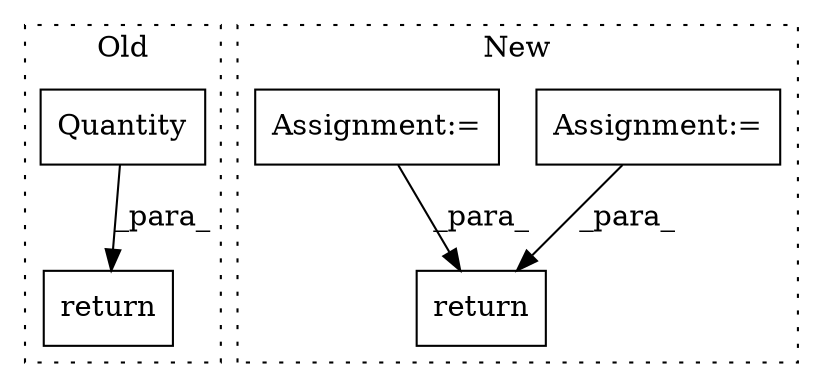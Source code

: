 digraph G {
subgraph cluster0 {
1 [label="Quantity" a="32" s="27207,27251" l="9,1" shape="box"];
3 [label="return" a="41" s="27200" l="7" shape="box"];
label = "Old";
style="dotted";
}
subgraph cluster1 {
2 [label="return" a="41" s="31210" l="7" shape="box"];
4 [label="Assignment:=" a="7" s="31037" l="1" shape="box"];
5 [label="Assignment:=" a="7" s="31182" l="1" shape="box"];
label = "New";
style="dotted";
}
1 -> 3 [label="_para_"];
4 -> 2 [label="_para_"];
5 -> 2 [label="_para_"];
}